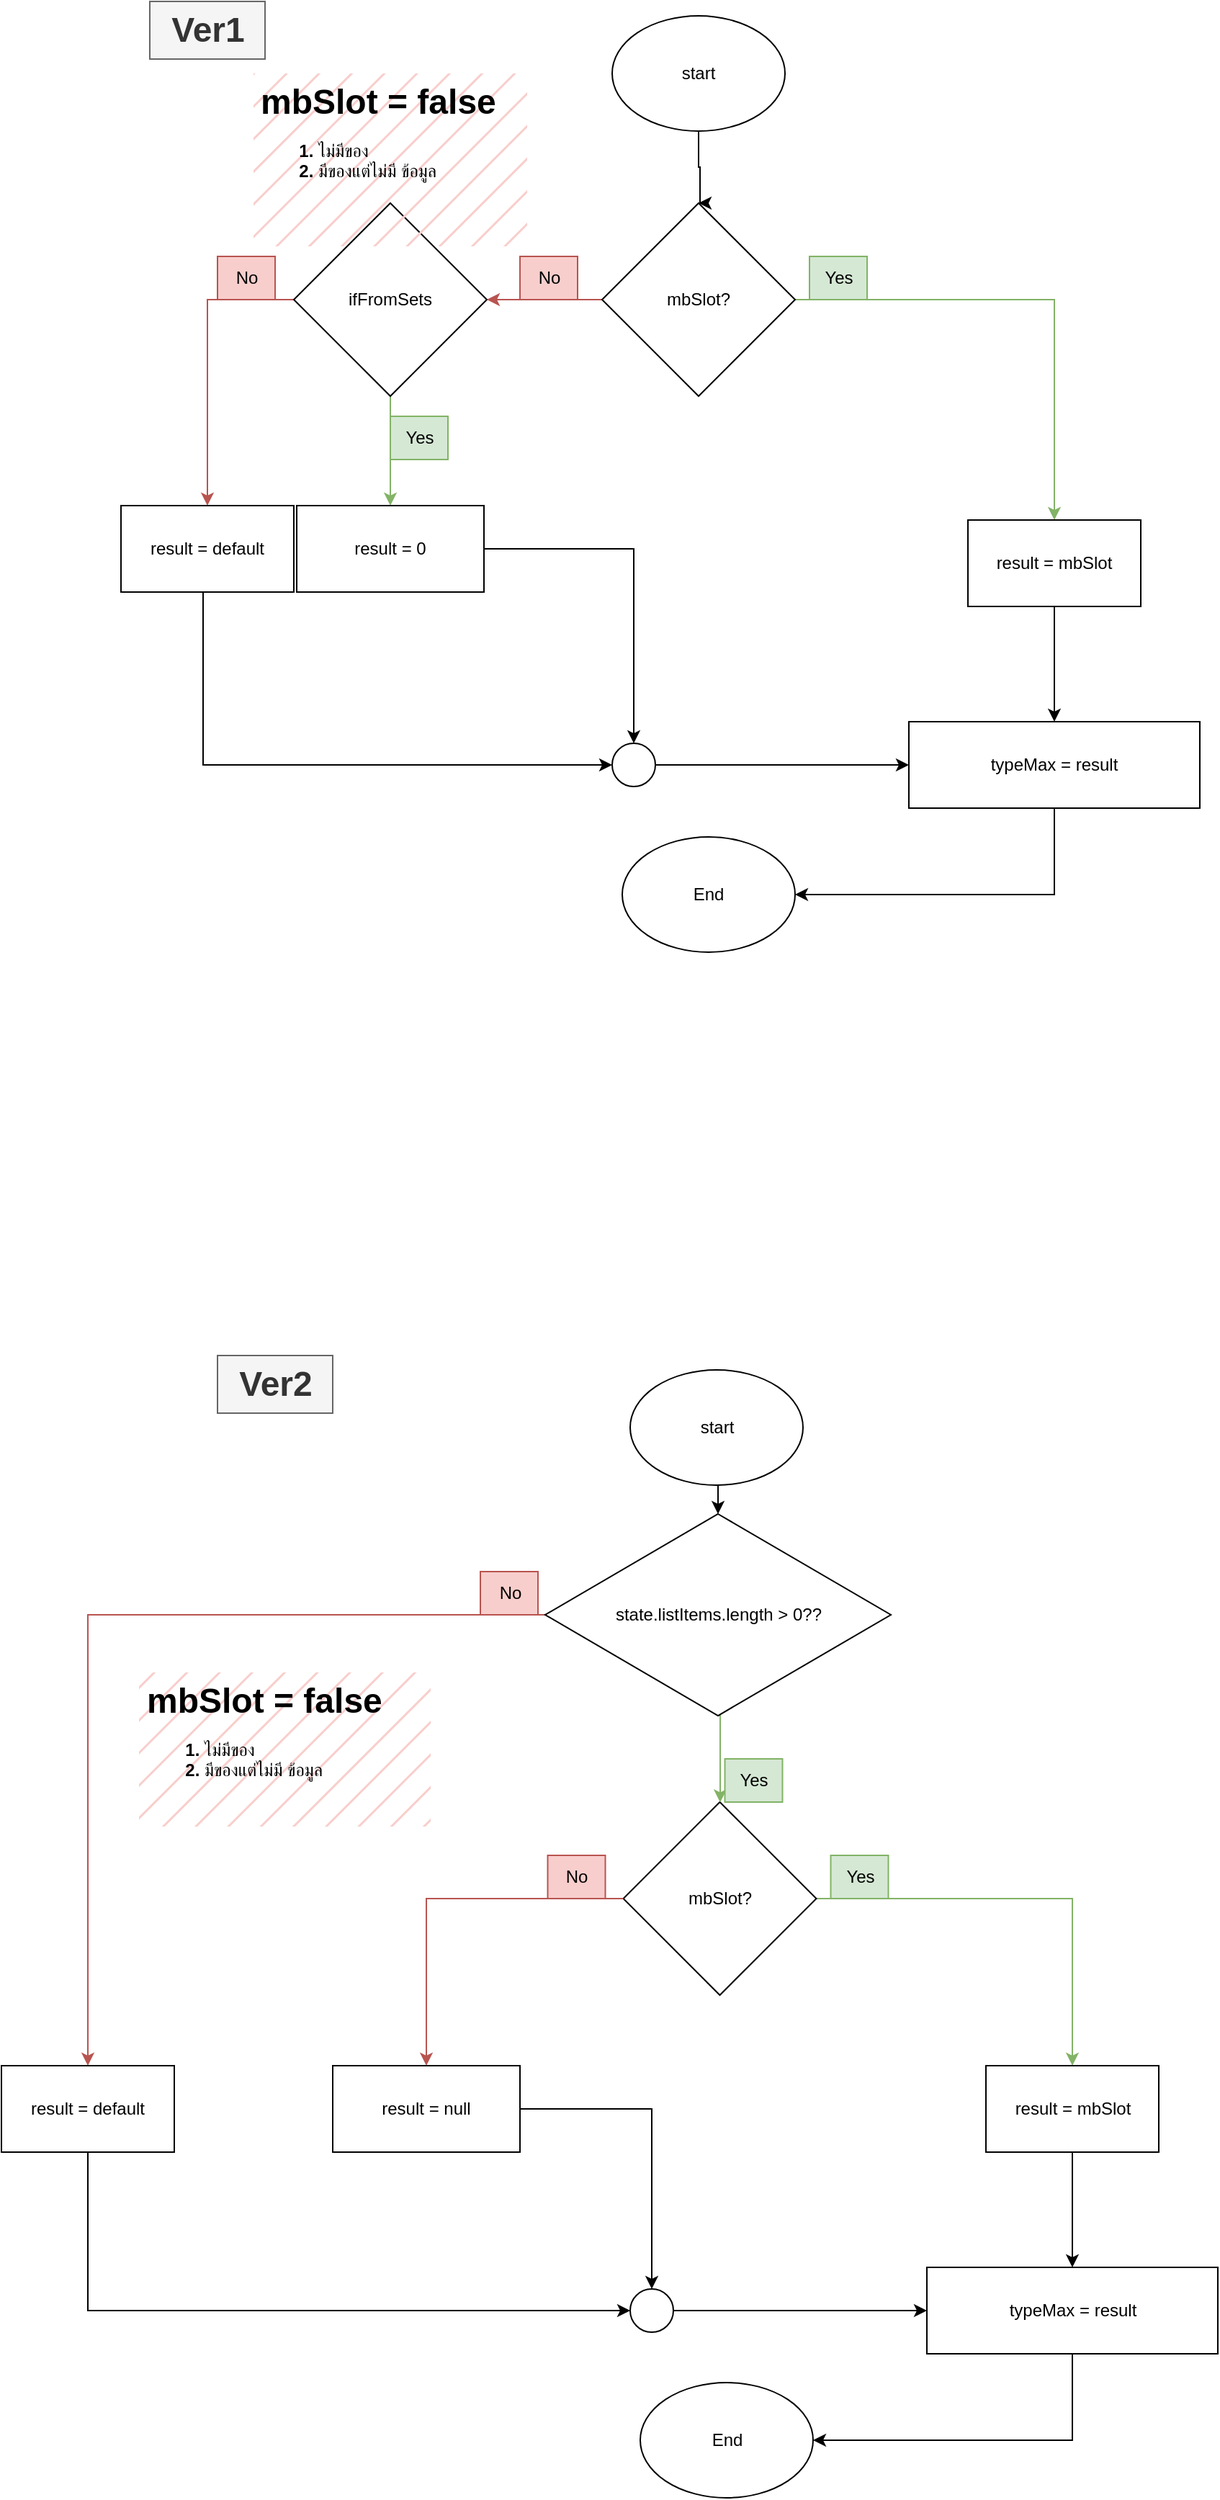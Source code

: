 <mxfile version="21.8.2" type="github">
  <diagram id="C5RBs43oDa-KdzZeNtuy" name="Page-1">
    <mxGraphModel dx="2550" dy="857" grid="1" gridSize="10" guides="1" tooltips="1" connect="1" arrows="1" fold="1" page="1" pageScale="1" pageWidth="827" pageHeight="1169" math="0" shadow="0">
      <root>
        <mxCell id="WIyWlLk6GJQsqaUBKTNV-0" />
        <mxCell id="WIyWlLk6GJQsqaUBKTNV-1" parent="WIyWlLk6GJQsqaUBKTNV-0" />
        <mxCell id="THGPqbEYL-iA6FvTC-Yj-2" value="" style="edgeStyle=orthogonalEdgeStyle;rounded=0;orthogonalLoop=1;jettySize=auto;html=1;entryX=0.5;entryY=0;entryDx=0;entryDy=0;" edge="1" parent="WIyWlLk6GJQsqaUBKTNV-1" source="THGPqbEYL-iA6FvTC-Yj-0" target="THGPqbEYL-iA6FvTC-Yj-3">
          <mxGeometry relative="1" as="geometry">
            <mxPoint x="414" y="160" as="targetPoint" />
            <Array as="points">
              <mxPoint x="414" y="135" />
              <mxPoint x="415" y="135" />
            </Array>
          </mxGeometry>
        </mxCell>
        <mxCell id="THGPqbEYL-iA6FvTC-Yj-0" value="start" style="ellipse;whiteSpace=wrap;html=1;" vertex="1" parent="WIyWlLk6GJQsqaUBKTNV-1">
          <mxGeometry x="354" y="30" width="120" height="80" as="geometry" />
        </mxCell>
        <mxCell id="THGPqbEYL-iA6FvTC-Yj-5" value="" style="edgeStyle=orthogonalEdgeStyle;rounded=0;orthogonalLoop=1;jettySize=auto;html=1;entryX=0.5;entryY=0;entryDx=0;entryDy=0;fillColor=#d5e8d4;strokeColor=#82b366;" edge="1" parent="WIyWlLk6GJQsqaUBKTNV-1" source="THGPqbEYL-iA6FvTC-Yj-3" target="THGPqbEYL-iA6FvTC-Yj-21">
          <mxGeometry relative="1" as="geometry">
            <mxPoint x="661" y="350" as="targetPoint" />
          </mxGeometry>
        </mxCell>
        <mxCell id="THGPqbEYL-iA6FvTC-Yj-7" value="" style="edgeStyle=orthogonalEdgeStyle;rounded=0;orthogonalLoop=1;jettySize=auto;html=1;fillColor=#f8cecc;strokeColor=#b85450;" edge="1" parent="WIyWlLk6GJQsqaUBKTNV-1" source="THGPqbEYL-iA6FvTC-Yj-3" target="THGPqbEYL-iA6FvTC-Yj-6">
          <mxGeometry relative="1" as="geometry" />
        </mxCell>
        <mxCell id="THGPqbEYL-iA6FvTC-Yj-3" value="mbSlot?" style="rhombus;whiteSpace=wrap;html=1;" vertex="1" parent="WIyWlLk6GJQsqaUBKTNV-1">
          <mxGeometry x="347" y="160" width="134" height="134" as="geometry" />
        </mxCell>
        <mxCell id="THGPqbEYL-iA6FvTC-Yj-25" style="edgeStyle=orthogonalEdgeStyle;rounded=0;orthogonalLoop=1;jettySize=auto;html=1;entryX=1;entryY=0.5;entryDx=0;entryDy=0;exitX=0.5;exitY=1;exitDx=0;exitDy=0;" edge="1" parent="WIyWlLk6GJQsqaUBKTNV-1" source="THGPqbEYL-iA6FvTC-Yj-4" target="THGPqbEYL-iA6FvTC-Yj-24">
          <mxGeometry relative="1" as="geometry">
            <mxPoint x="747" y="600" as="sourcePoint" />
            <mxPoint x="560" y="680" as="targetPoint" />
            <Array as="points">
              <mxPoint x="660" y="640" />
              <mxPoint x="560" y="640" />
              <mxPoint x="560" y="660" />
            </Array>
          </mxGeometry>
        </mxCell>
        <mxCell id="THGPqbEYL-iA6FvTC-Yj-4" value="typeMax = result" style="whiteSpace=wrap;html=1;" vertex="1" parent="WIyWlLk6GJQsqaUBKTNV-1">
          <mxGeometry x="560" y="520" width="202" height="60" as="geometry" />
        </mxCell>
        <mxCell id="THGPqbEYL-iA6FvTC-Yj-12" value="" style="edgeStyle=orthogonalEdgeStyle;rounded=0;orthogonalLoop=1;jettySize=auto;html=1;fillColor=#d5e8d4;strokeColor=#82b366;" edge="1" parent="WIyWlLk6GJQsqaUBKTNV-1" source="THGPqbEYL-iA6FvTC-Yj-6" target="THGPqbEYL-iA6FvTC-Yj-11">
          <mxGeometry relative="1" as="geometry" />
        </mxCell>
        <mxCell id="THGPqbEYL-iA6FvTC-Yj-15" style="edgeStyle=orthogonalEdgeStyle;rounded=0;orthogonalLoop=1;jettySize=auto;html=1;exitX=0;exitY=0.5;exitDx=0;exitDy=0;fillColor=#f8cecc;strokeColor=#b85450;" edge="1" parent="WIyWlLk6GJQsqaUBKTNV-1" source="THGPqbEYL-iA6FvTC-Yj-6" target="THGPqbEYL-iA6FvTC-Yj-18">
          <mxGeometry relative="1" as="geometry">
            <mxPoint x="70" y="551" as="targetPoint" />
          </mxGeometry>
        </mxCell>
        <mxCell id="THGPqbEYL-iA6FvTC-Yj-6" value="ifFromSets" style="rhombus;whiteSpace=wrap;html=1;" vertex="1" parent="WIyWlLk6GJQsqaUBKTNV-1">
          <mxGeometry x="133" y="160" width="134" height="134" as="geometry" />
        </mxCell>
        <mxCell id="THGPqbEYL-iA6FvTC-Yj-8" value="Yes" style="text;html=1;align=center;verticalAlign=middle;resizable=0;points=[];autosize=1;strokeColor=#82b366;fillColor=#d5e8d4;" vertex="1" parent="WIyWlLk6GJQsqaUBKTNV-1">
          <mxGeometry x="491" y="197" width="40" height="30" as="geometry" />
        </mxCell>
        <mxCell id="THGPqbEYL-iA6FvTC-Yj-9" value="No" style="text;html=1;align=center;verticalAlign=middle;resizable=0;points=[];autosize=1;strokeColor=#b85450;fillColor=#f8cecc;" vertex="1" parent="WIyWlLk6GJQsqaUBKTNV-1">
          <mxGeometry x="290" y="197" width="40" height="30" as="geometry" />
        </mxCell>
        <mxCell id="THGPqbEYL-iA6FvTC-Yj-10" value="&lt;h1 style=&quot;border-color: var(--border-color);&quot;&gt;mbSlot = false&lt;br&gt;&lt;ol style=&quot;font-size: 12px;&quot;&gt;&lt;li&gt;&lt;span style=&quot;font-weight: 400; font-size: 12px;&quot;&gt;&lt;font style=&quot;font-size: 12px;&quot;&gt;ไม่มีของ&lt;/font&gt;&lt;/span&gt;&lt;/li&gt;&lt;li&gt;&lt;span style=&quot;font-weight: normal;&quot;&gt;มีของแต่ไม่มี ข้อมูล&lt;/span&gt;&lt;/li&gt;&lt;/ol&gt;&lt;/h1&gt;" style="text;html=1;strokeColor=none;fillColor=#f8cecc;spacing=5;spacingTop=-20;whiteSpace=wrap;overflow=hidden;rounded=0;fillStyle=hatch;" vertex="1" parent="WIyWlLk6GJQsqaUBKTNV-1">
          <mxGeometry x="105" y="70" width="190" height="120" as="geometry" />
        </mxCell>
        <mxCell id="THGPqbEYL-iA6FvTC-Yj-17" style="edgeStyle=orthogonalEdgeStyle;rounded=0;orthogonalLoop=1;jettySize=auto;html=1;entryX=0.5;entryY=0;entryDx=0;entryDy=0;" edge="1" parent="WIyWlLk6GJQsqaUBKTNV-1" source="THGPqbEYL-iA6FvTC-Yj-11" target="THGPqbEYL-iA6FvTC-Yj-16">
          <mxGeometry relative="1" as="geometry" />
        </mxCell>
        <mxCell id="THGPqbEYL-iA6FvTC-Yj-11" value="result = 0" style="whiteSpace=wrap;html=1;" vertex="1" parent="WIyWlLk6GJQsqaUBKTNV-1">
          <mxGeometry x="135" y="370" width="130" height="60" as="geometry" />
        </mxCell>
        <mxCell id="THGPqbEYL-iA6FvTC-Yj-14" value="Yes" style="text;html=1;align=center;verticalAlign=middle;resizable=0;points=[];autosize=1;strokeColor=#82b366;fillColor=#d5e8d4;" vertex="1" parent="WIyWlLk6GJQsqaUBKTNV-1">
          <mxGeometry x="200" y="308" width="40" height="30" as="geometry" />
        </mxCell>
        <mxCell id="THGPqbEYL-iA6FvTC-Yj-20" style="edgeStyle=orthogonalEdgeStyle;rounded=0;orthogonalLoop=1;jettySize=auto;html=1;entryX=0;entryY=0.5;entryDx=0;entryDy=0;" edge="1" parent="WIyWlLk6GJQsqaUBKTNV-1" source="THGPqbEYL-iA6FvTC-Yj-16" target="THGPqbEYL-iA6FvTC-Yj-4">
          <mxGeometry relative="1" as="geometry" />
        </mxCell>
        <mxCell id="THGPqbEYL-iA6FvTC-Yj-16" value="" style="ellipse;whiteSpace=wrap;html=1;" vertex="1" parent="WIyWlLk6GJQsqaUBKTNV-1">
          <mxGeometry x="354" y="535" width="30" height="30" as="geometry" />
        </mxCell>
        <mxCell id="THGPqbEYL-iA6FvTC-Yj-19" style="edgeStyle=orthogonalEdgeStyle;rounded=0;orthogonalLoop=1;jettySize=auto;html=1;entryX=0;entryY=0.5;entryDx=0;entryDy=0;" edge="1" parent="WIyWlLk6GJQsqaUBKTNV-1" source="THGPqbEYL-iA6FvTC-Yj-18" target="THGPqbEYL-iA6FvTC-Yj-16">
          <mxGeometry relative="1" as="geometry">
            <Array as="points">
              <mxPoint x="70" y="550" />
            </Array>
          </mxGeometry>
        </mxCell>
        <mxCell id="THGPqbEYL-iA6FvTC-Yj-18" value="result = default" style="rounded=0;whiteSpace=wrap;html=1;" vertex="1" parent="WIyWlLk6GJQsqaUBKTNV-1">
          <mxGeometry x="13" y="370" width="120" height="60" as="geometry" />
        </mxCell>
        <mxCell id="THGPqbEYL-iA6FvTC-Yj-22" style="edgeStyle=orthogonalEdgeStyle;rounded=0;orthogonalLoop=1;jettySize=auto;html=1;entryX=0.5;entryY=0;entryDx=0;entryDy=0;" edge="1" parent="WIyWlLk6GJQsqaUBKTNV-1" source="THGPqbEYL-iA6FvTC-Yj-21" target="THGPqbEYL-iA6FvTC-Yj-4">
          <mxGeometry relative="1" as="geometry" />
        </mxCell>
        <mxCell id="THGPqbEYL-iA6FvTC-Yj-21" value="result = mbSlot" style="rounded=0;whiteSpace=wrap;html=1;" vertex="1" parent="WIyWlLk6GJQsqaUBKTNV-1">
          <mxGeometry x="601" y="380" width="120" height="60" as="geometry" />
        </mxCell>
        <mxCell id="THGPqbEYL-iA6FvTC-Yj-23" value="No" style="text;html=1;align=center;verticalAlign=middle;resizable=0;points=[];autosize=1;strokeColor=#b85450;fillColor=#f8cecc;" vertex="1" parent="WIyWlLk6GJQsqaUBKTNV-1">
          <mxGeometry x="80" y="197" width="40" height="30" as="geometry" />
        </mxCell>
        <mxCell id="THGPqbEYL-iA6FvTC-Yj-24" value="End" style="ellipse;whiteSpace=wrap;html=1;" vertex="1" parent="WIyWlLk6GJQsqaUBKTNV-1">
          <mxGeometry x="361" y="600" width="120" height="80" as="geometry" />
        </mxCell>
        <mxCell id="THGPqbEYL-iA6FvTC-Yj-53" style="edgeStyle=orthogonalEdgeStyle;rounded=0;orthogonalLoop=1;jettySize=auto;html=1;exitX=0.5;exitY=1;exitDx=0;exitDy=0;entryX=0.5;entryY=0;entryDx=0;entryDy=0;" edge="1" parent="WIyWlLk6GJQsqaUBKTNV-1" source="THGPqbEYL-iA6FvTC-Yj-27" target="THGPqbEYL-iA6FvTC-Yj-52">
          <mxGeometry relative="1" as="geometry" />
        </mxCell>
        <mxCell id="THGPqbEYL-iA6FvTC-Yj-27" value="start" style="ellipse;whiteSpace=wrap;html=1;" vertex="1" parent="WIyWlLk6GJQsqaUBKTNV-1">
          <mxGeometry x="366.5" y="970" width="120" height="80" as="geometry" />
        </mxCell>
        <mxCell id="THGPqbEYL-iA6FvTC-Yj-28" value="" style="edgeStyle=orthogonalEdgeStyle;rounded=0;orthogonalLoop=1;jettySize=auto;html=1;entryX=0.5;entryY=0;entryDx=0;entryDy=0;fillColor=#d5e8d4;strokeColor=#82b366;" edge="1" parent="WIyWlLk6GJQsqaUBKTNV-1" source="THGPqbEYL-iA6FvTC-Yj-30" target="THGPqbEYL-iA6FvTC-Yj-47">
          <mxGeometry relative="1" as="geometry">
            <mxPoint x="673.5" y="1423" as="targetPoint" />
          </mxGeometry>
        </mxCell>
        <mxCell id="THGPqbEYL-iA6FvTC-Yj-30" value="mbSlot?" style="rhombus;whiteSpace=wrap;html=1;" vertex="1" parent="WIyWlLk6GJQsqaUBKTNV-1">
          <mxGeometry x="361.75" y="1270" width="134" height="134" as="geometry" />
        </mxCell>
        <mxCell id="THGPqbEYL-iA6FvTC-Yj-31" style="edgeStyle=orthogonalEdgeStyle;rounded=0;orthogonalLoop=1;jettySize=auto;html=1;entryX=1;entryY=0.5;entryDx=0;entryDy=0;exitX=0.5;exitY=1;exitDx=0;exitDy=0;" edge="1" parent="WIyWlLk6GJQsqaUBKTNV-1" source="THGPqbEYL-iA6FvTC-Yj-32" target="THGPqbEYL-iA6FvTC-Yj-49">
          <mxGeometry relative="1" as="geometry">
            <mxPoint x="759.5" y="1673" as="sourcePoint" />
            <mxPoint x="572.5" y="1753" as="targetPoint" />
            <Array as="points">
              <mxPoint x="672.5" y="1713" />
              <mxPoint x="572.5" y="1713" />
              <mxPoint x="572.5" y="1733" />
            </Array>
          </mxGeometry>
        </mxCell>
        <mxCell id="THGPqbEYL-iA6FvTC-Yj-32" value="typeMax = result" style="whiteSpace=wrap;html=1;" vertex="1" parent="WIyWlLk6GJQsqaUBKTNV-1">
          <mxGeometry x="572.5" y="1593" width="202" height="60" as="geometry" />
        </mxCell>
        <mxCell id="THGPqbEYL-iA6FvTC-Yj-33" value="" style="edgeStyle=orthogonalEdgeStyle;rounded=0;orthogonalLoop=1;jettySize=auto;html=1;exitX=0;exitY=0.5;exitDx=0;exitDy=0;fillColor=#f8cecc;strokeColor=#b85450;" edge="1" parent="WIyWlLk6GJQsqaUBKTNV-1" source="THGPqbEYL-iA6FvTC-Yj-30" target="THGPqbEYL-iA6FvTC-Yj-40">
          <mxGeometry relative="1" as="geometry">
            <mxPoint x="212.5" y="1367" as="sourcePoint" />
          </mxGeometry>
        </mxCell>
        <mxCell id="THGPqbEYL-iA6FvTC-Yj-36" value="Yes" style="text;html=1;align=center;verticalAlign=middle;resizable=0;points=[];autosize=1;strokeColor=#82b366;fillColor=#d5e8d4;" vertex="1" parent="WIyWlLk6GJQsqaUBKTNV-1">
          <mxGeometry x="505.75" y="1307" width="40" height="30" as="geometry" />
        </mxCell>
        <mxCell id="THGPqbEYL-iA6FvTC-Yj-38" value="&lt;h1 style=&quot;border-color: var(--border-color);&quot;&gt;mbSlot = false&lt;br&gt;&lt;ol style=&quot;font-size: 12px;&quot;&gt;&lt;li&gt;&lt;span style=&quot;font-weight: 400; font-size: 12px;&quot;&gt;&lt;font style=&quot;font-size: 12px;&quot;&gt;ไม่มีของ&lt;/font&gt;&lt;/span&gt;&lt;/li&gt;&lt;li&gt;&lt;span style=&quot;font-weight: normal;&quot;&gt;มีของแต่ไม่มี ข้อมูล&lt;/span&gt;&lt;/li&gt;&lt;/ol&gt;&lt;/h1&gt;" style="text;html=1;strokeColor=none;fillColor=#f8cecc;spacing=5;spacingTop=-20;whiteSpace=wrap;overflow=hidden;rounded=0;fillStyle=hatch;" vertex="1" parent="WIyWlLk6GJQsqaUBKTNV-1">
          <mxGeometry x="25.5" y="1180" width="202.5" height="107" as="geometry" />
        </mxCell>
        <mxCell id="THGPqbEYL-iA6FvTC-Yj-39" style="edgeStyle=orthogonalEdgeStyle;rounded=0;orthogonalLoop=1;jettySize=auto;html=1;entryX=0.5;entryY=0;entryDx=0;entryDy=0;" edge="1" parent="WIyWlLk6GJQsqaUBKTNV-1" source="THGPqbEYL-iA6FvTC-Yj-40" target="THGPqbEYL-iA6FvTC-Yj-43">
          <mxGeometry relative="1" as="geometry" />
        </mxCell>
        <mxCell id="THGPqbEYL-iA6FvTC-Yj-40" value="result = null" style="whiteSpace=wrap;html=1;" vertex="1" parent="WIyWlLk6GJQsqaUBKTNV-1">
          <mxGeometry x="160" y="1453" width="130" height="60" as="geometry" />
        </mxCell>
        <mxCell id="THGPqbEYL-iA6FvTC-Yj-42" style="edgeStyle=orthogonalEdgeStyle;rounded=0;orthogonalLoop=1;jettySize=auto;html=1;entryX=0;entryY=0.5;entryDx=0;entryDy=0;" edge="1" parent="WIyWlLk6GJQsqaUBKTNV-1" source="THGPqbEYL-iA6FvTC-Yj-43" target="THGPqbEYL-iA6FvTC-Yj-32">
          <mxGeometry relative="1" as="geometry" />
        </mxCell>
        <mxCell id="THGPqbEYL-iA6FvTC-Yj-43" value="" style="ellipse;whiteSpace=wrap;html=1;" vertex="1" parent="WIyWlLk6GJQsqaUBKTNV-1">
          <mxGeometry x="366.5" y="1608" width="30" height="30" as="geometry" />
        </mxCell>
        <mxCell id="THGPqbEYL-iA6FvTC-Yj-46" style="edgeStyle=orthogonalEdgeStyle;rounded=0;orthogonalLoop=1;jettySize=auto;html=1;entryX=0.5;entryY=0;entryDx=0;entryDy=0;" edge="1" parent="WIyWlLk6GJQsqaUBKTNV-1" source="THGPqbEYL-iA6FvTC-Yj-47" target="THGPqbEYL-iA6FvTC-Yj-32">
          <mxGeometry relative="1" as="geometry" />
        </mxCell>
        <mxCell id="THGPqbEYL-iA6FvTC-Yj-47" value="result = mbSlot" style="rounded=0;whiteSpace=wrap;html=1;" vertex="1" parent="WIyWlLk6GJQsqaUBKTNV-1">
          <mxGeometry x="613.5" y="1453" width="120" height="60" as="geometry" />
        </mxCell>
        <mxCell id="THGPqbEYL-iA6FvTC-Yj-49" value="End" style="ellipse;whiteSpace=wrap;html=1;" vertex="1" parent="WIyWlLk6GJQsqaUBKTNV-1">
          <mxGeometry x="373.5" y="1673" width="120" height="80" as="geometry" />
        </mxCell>
        <mxCell id="THGPqbEYL-iA6FvTC-Yj-50" value="&lt;font style=&quot;font-size: 24px;&quot;&gt;&lt;b&gt;Ver2&lt;/b&gt;&lt;/font&gt;" style="text;html=1;align=center;verticalAlign=middle;resizable=0;points=[];autosize=1;strokeColor=#666666;fillColor=#f5f5f5;fontColor=#333333;" vertex="1" parent="WIyWlLk6GJQsqaUBKTNV-1">
          <mxGeometry x="80" y="960" width="80" height="40" as="geometry" />
        </mxCell>
        <mxCell id="THGPqbEYL-iA6FvTC-Yj-54" value="" style="edgeStyle=orthogonalEdgeStyle;rounded=0;orthogonalLoop=1;jettySize=auto;html=1;fillColor=#d5e8d4;strokeColor=#82b366;exitX=0.5;exitY=1;exitDx=0;exitDy=0;" edge="1" parent="WIyWlLk6GJQsqaUBKTNV-1" source="THGPqbEYL-iA6FvTC-Yj-52" target="THGPqbEYL-iA6FvTC-Yj-30">
          <mxGeometry relative="1" as="geometry">
            <mxPoint x="429.779" y="1246.983" as="sourcePoint" />
            <Array as="points">
              <mxPoint x="429" y="1210" />
            </Array>
          </mxGeometry>
        </mxCell>
        <mxCell id="THGPqbEYL-iA6FvTC-Yj-57" value="" style="edgeStyle=orthogonalEdgeStyle;rounded=0;orthogonalLoop=1;jettySize=auto;html=1;fillColor=#f8cecc;strokeColor=#b85450;" edge="1" parent="WIyWlLk6GJQsqaUBKTNV-1" source="THGPqbEYL-iA6FvTC-Yj-52" target="THGPqbEYL-iA6FvTC-Yj-56">
          <mxGeometry relative="1" as="geometry" />
        </mxCell>
        <mxCell id="THGPqbEYL-iA6FvTC-Yj-52" value="state.listItems.length &amp;gt; 0??" style="rhombus;whiteSpace=wrap;html=1;" vertex="1" parent="WIyWlLk6GJQsqaUBKTNV-1">
          <mxGeometry x="307.5" y="1070" width="240" height="140" as="geometry" />
        </mxCell>
        <mxCell id="THGPqbEYL-iA6FvTC-Yj-55" value="Yes" style="text;html=1;align=center;verticalAlign=middle;resizable=0;points=[];autosize=1;strokeColor=#82b366;fillColor=#d5e8d4;" vertex="1" parent="WIyWlLk6GJQsqaUBKTNV-1">
          <mxGeometry x="432.25" y="1240" width="40" height="30" as="geometry" />
        </mxCell>
        <mxCell id="THGPqbEYL-iA6FvTC-Yj-58" style="edgeStyle=orthogonalEdgeStyle;rounded=0;orthogonalLoop=1;jettySize=auto;html=1;entryX=0;entryY=0.5;entryDx=0;entryDy=0;exitX=0.5;exitY=1;exitDx=0;exitDy=0;" edge="1" parent="WIyWlLk6GJQsqaUBKTNV-1" source="THGPqbEYL-iA6FvTC-Yj-56" target="THGPqbEYL-iA6FvTC-Yj-43">
          <mxGeometry relative="1" as="geometry">
            <Array as="points">
              <mxPoint x="-10" y="1623" />
            </Array>
          </mxGeometry>
        </mxCell>
        <mxCell id="THGPqbEYL-iA6FvTC-Yj-56" value="result = default" style="whiteSpace=wrap;html=1;" vertex="1" parent="WIyWlLk6GJQsqaUBKTNV-1">
          <mxGeometry x="-70" y="1453" width="120" height="60" as="geometry" />
        </mxCell>
        <mxCell id="THGPqbEYL-iA6FvTC-Yj-59" value="No" style="text;html=1;align=center;verticalAlign=middle;resizable=0;points=[];autosize=1;strokeColor=#b85450;fillColor=#f8cecc;" vertex="1" parent="WIyWlLk6GJQsqaUBKTNV-1">
          <mxGeometry x="262.5" y="1110" width="40" height="30" as="geometry" />
        </mxCell>
        <mxCell id="THGPqbEYL-iA6FvTC-Yj-61" value="No" style="text;html=1;align=center;verticalAlign=middle;resizable=0;points=[];autosize=1;strokeColor=#b85450;fillColor=#f8cecc;" vertex="1" parent="WIyWlLk6GJQsqaUBKTNV-1">
          <mxGeometry x="309.25" y="1307" width="40" height="30" as="geometry" />
        </mxCell>
        <mxCell id="THGPqbEYL-iA6FvTC-Yj-62" value="&lt;font style=&quot;font-size: 24px;&quot;&gt;&lt;b&gt;Ver1&lt;/b&gt;&lt;/font&gt;" style="text;html=1;align=center;verticalAlign=middle;resizable=0;points=[];autosize=1;strokeColor=#666666;fillColor=#f5f5f5;fontColor=#333333;" vertex="1" parent="WIyWlLk6GJQsqaUBKTNV-1">
          <mxGeometry x="33" y="20" width="80" height="40" as="geometry" />
        </mxCell>
      </root>
    </mxGraphModel>
  </diagram>
</mxfile>
